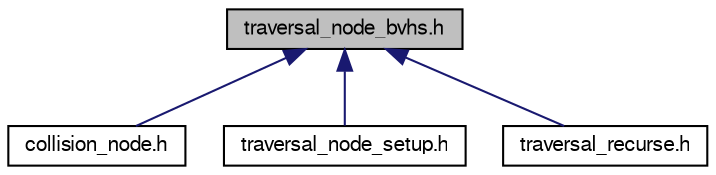digraph "traversal_node_bvhs.h"
{
  edge [fontname="FreeSans",fontsize="10",labelfontname="FreeSans",labelfontsize="10"];
  node [fontname="FreeSans",fontsize="10",shape=record];
  Node1 [label="traversal_node_bvhs.h",height=0.2,width=0.4,color="black", fillcolor="grey75", style="filled" fontcolor="black"];
  Node1 -> Node2 [dir="back",color="midnightblue",fontsize="10",style="solid",fontname="FreeSans"];
  Node2 [label="collision_node.h",height=0.2,width=0.4,color="black", fillcolor="white", style="filled",URL="$a00248.html"];
  Node1 -> Node3 [dir="back",color="midnightblue",fontsize="10",style="solid",fontname="FreeSans"];
  Node3 [label="traversal_node_setup.h",height=0.2,width=0.4,color="black", fillcolor="white", style="filled",URL="$a00315.html"];
  Node1 -> Node4 [dir="back",color="midnightblue",fontsize="10",style="solid",fontname="FreeSans"];
  Node4 [label="traversal_recurse.h",height=0.2,width=0.4,color="black", fillcolor="white", style="filled",URL="$a00317.html"];
}
